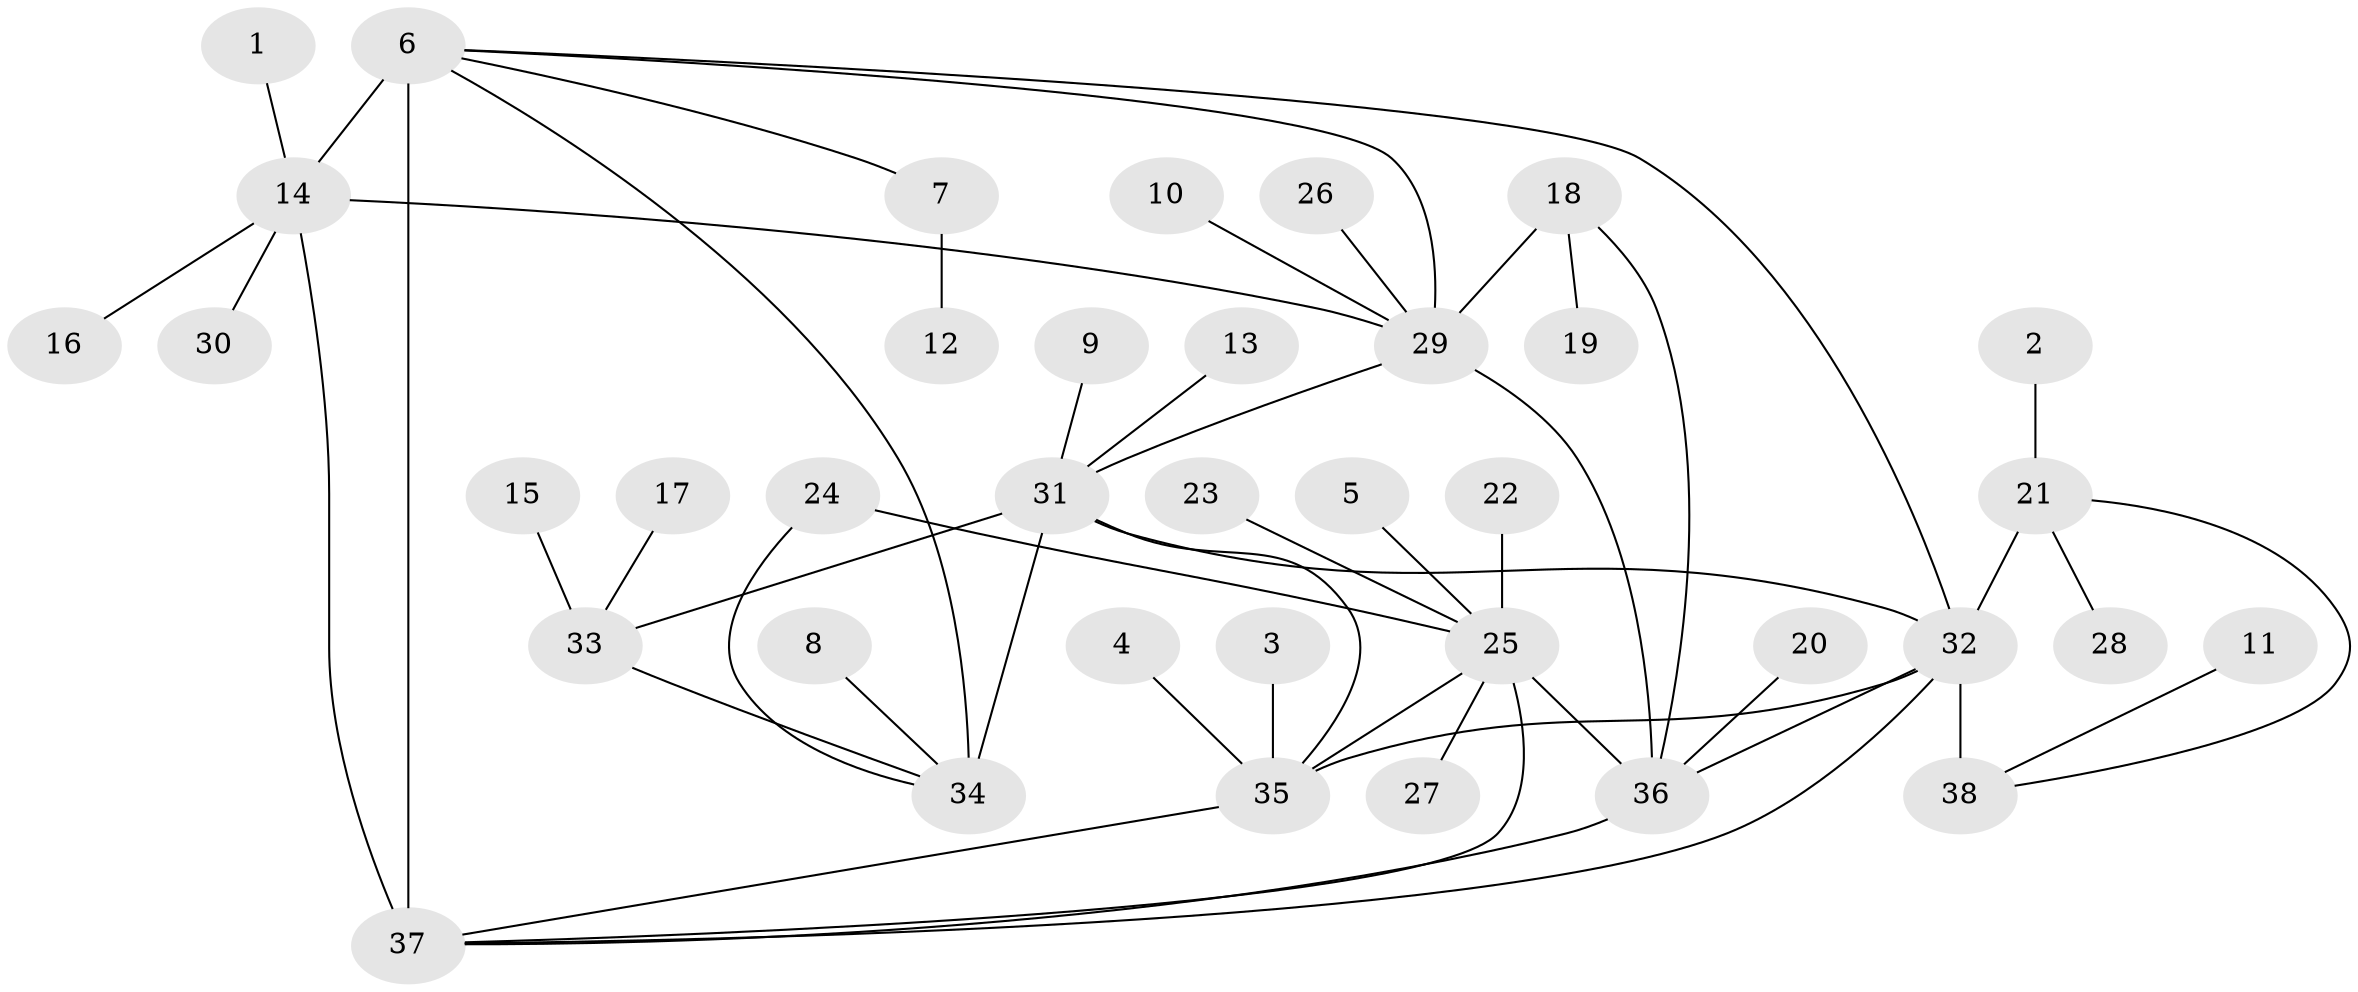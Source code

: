 // original degree distribution, {7: 0.031746031746031744, 10: 0.031746031746031744, 12: 0.007936507936507936, 5: 0.007936507936507936, 6: 0.03968253968253968, 9: 0.07142857142857142, 11: 0.015873015873015872, 8: 0.031746031746031744, 1: 0.5476190476190477, 4: 0.015873015873015872, 3: 0.03968253968253968, 2: 0.15873015873015872}
// Generated by graph-tools (version 1.1) at 2025/37/03/04/25 23:37:39]
// undirected, 38 vertices, 52 edges
graph export_dot {
  node [color=gray90,style=filled];
  1;
  2;
  3;
  4;
  5;
  6;
  7;
  8;
  9;
  10;
  11;
  12;
  13;
  14;
  15;
  16;
  17;
  18;
  19;
  20;
  21;
  22;
  23;
  24;
  25;
  26;
  27;
  28;
  29;
  30;
  31;
  32;
  33;
  34;
  35;
  36;
  37;
  38;
  1 -- 14 [weight=1.0];
  2 -- 21 [weight=1.0];
  3 -- 35 [weight=1.0];
  4 -- 35 [weight=1.0];
  5 -- 25 [weight=1.0];
  6 -- 7 [weight=1.0];
  6 -- 14 [weight=4.0];
  6 -- 29 [weight=2.0];
  6 -- 32 [weight=2.0];
  6 -- 34 [weight=1.0];
  6 -- 37 [weight=4.0];
  7 -- 12 [weight=1.0];
  8 -- 34 [weight=1.0];
  9 -- 31 [weight=1.0];
  10 -- 29 [weight=1.0];
  11 -- 38 [weight=1.0];
  13 -- 31 [weight=1.0];
  14 -- 16 [weight=1.0];
  14 -- 29 [weight=1.0];
  14 -- 30 [weight=1.0];
  14 -- 37 [weight=4.0];
  15 -- 33 [weight=1.0];
  17 -- 33 [weight=1.0];
  18 -- 19 [weight=1.0];
  18 -- 29 [weight=3.0];
  18 -- 36 [weight=2.0];
  20 -- 36 [weight=1.0];
  21 -- 28 [weight=1.0];
  21 -- 32 [weight=3.0];
  21 -- 38 [weight=2.0];
  22 -- 25 [weight=1.0];
  23 -- 25 [weight=1.0];
  24 -- 25 [weight=1.0];
  24 -- 34 [weight=1.0];
  25 -- 27 [weight=1.0];
  25 -- 35 [weight=8.0];
  25 -- 36 [weight=2.0];
  25 -- 37 [weight=2.0];
  26 -- 29 [weight=1.0];
  29 -- 31 [weight=1.0];
  29 -- 36 [weight=6.0];
  31 -- 32 [weight=1.0];
  31 -- 33 [weight=2.0];
  31 -- 34 [weight=6.0];
  31 -- 35 [weight=1.0];
  32 -- 35 [weight=1.0];
  32 -- 36 [weight=1.0];
  32 -- 37 [weight=1.0];
  32 -- 38 [weight=6.0];
  33 -- 34 [weight=3.0];
  35 -- 37 [weight=1.0];
  36 -- 37 [weight=1.0];
}
